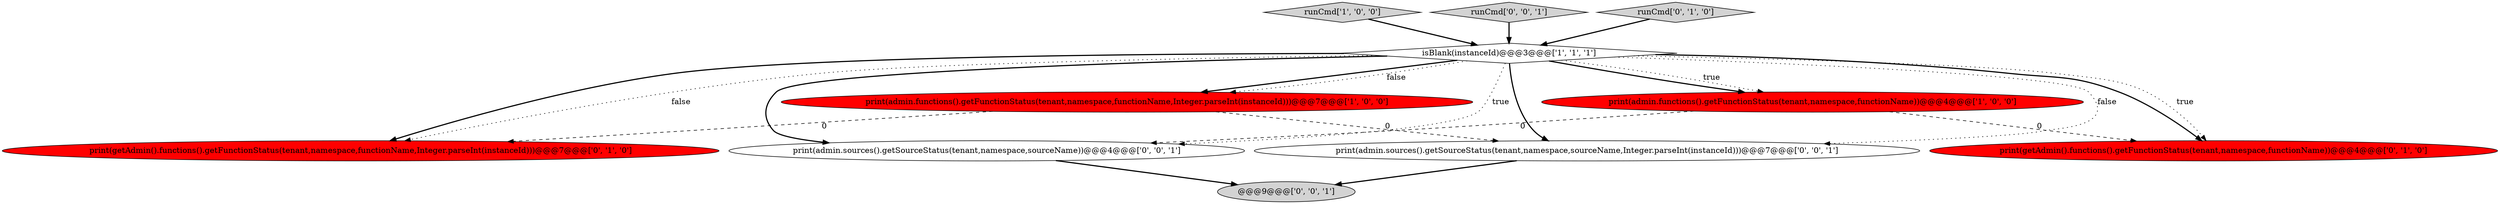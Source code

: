 digraph {
4 [style = filled, label = "print(getAdmin().functions().getFunctionStatus(tenant,namespace,functionName,Integer.parseInt(instanceId)))@@@7@@@['0', '1', '0']", fillcolor = red, shape = ellipse image = "AAA1AAABBB2BBB"];
1 [style = filled, label = "isBlank(instanceId)@@@3@@@['1', '1', '1']", fillcolor = white, shape = diamond image = "AAA0AAABBB1BBB"];
0 [style = filled, label = "print(admin.functions().getFunctionStatus(tenant,namespace,functionName,Integer.parseInt(instanceId)))@@@7@@@['1', '0', '0']", fillcolor = red, shape = ellipse image = "AAA1AAABBB1BBB"];
2 [style = filled, label = "runCmd['1', '0', '0']", fillcolor = lightgray, shape = diamond image = "AAA0AAABBB1BBB"];
6 [style = filled, label = "print(getAdmin().functions().getFunctionStatus(tenant,namespace,functionName))@@@4@@@['0', '1', '0']", fillcolor = red, shape = ellipse image = "AAA1AAABBB2BBB"];
3 [style = filled, label = "print(admin.functions().getFunctionStatus(tenant,namespace,functionName))@@@4@@@['1', '0', '0']", fillcolor = red, shape = ellipse image = "AAA1AAABBB1BBB"];
7 [style = filled, label = "print(admin.sources().getSourceStatus(tenant,namespace,sourceName))@@@4@@@['0', '0', '1']", fillcolor = white, shape = ellipse image = "AAA0AAABBB3BBB"];
8 [style = filled, label = "runCmd['0', '0', '1']", fillcolor = lightgray, shape = diamond image = "AAA0AAABBB3BBB"];
5 [style = filled, label = "runCmd['0', '1', '0']", fillcolor = lightgray, shape = diamond image = "AAA0AAABBB2BBB"];
9 [style = filled, label = "@@@9@@@['0', '0', '1']", fillcolor = lightgray, shape = ellipse image = "AAA0AAABBB3BBB"];
10 [style = filled, label = "print(admin.sources().getSourceStatus(tenant,namespace,sourceName,Integer.parseInt(instanceId)))@@@7@@@['0', '0', '1']", fillcolor = white, shape = ellipse image = "AAA0AAABBB3BBB"];
1->4 [style = bold, label=""];
3->6 [style = dashed, label="0"];
3->7 [style = dashed, label="0"];
2->1 [style = bold, label=""];
1->3 [style = bold, label=""];
0->4 [style = dashed, label="0"];
1->0 [style = bold, label=""];
1->7 [style = bold, label=""];
0->10 [style = dashed, label="0"];
1->3 [style = dotted, label="true"];
1->7 [style = dotted, label="true"];
7->9 [style = bold, label=""];
8->1 [style = bold, label=""];
5->1 [style = bold, label=""];
1->10 [style = dotted, label="false"];
1->6 [style = bold, label=""];
1->4 [style = dotted, label="false"];
1->6 [style = dotted, label="true"];
10->9 [style = bold, label=""];
1->10 [style = bold, label=""];
1->0 [style = dotted, label="false"];
}
